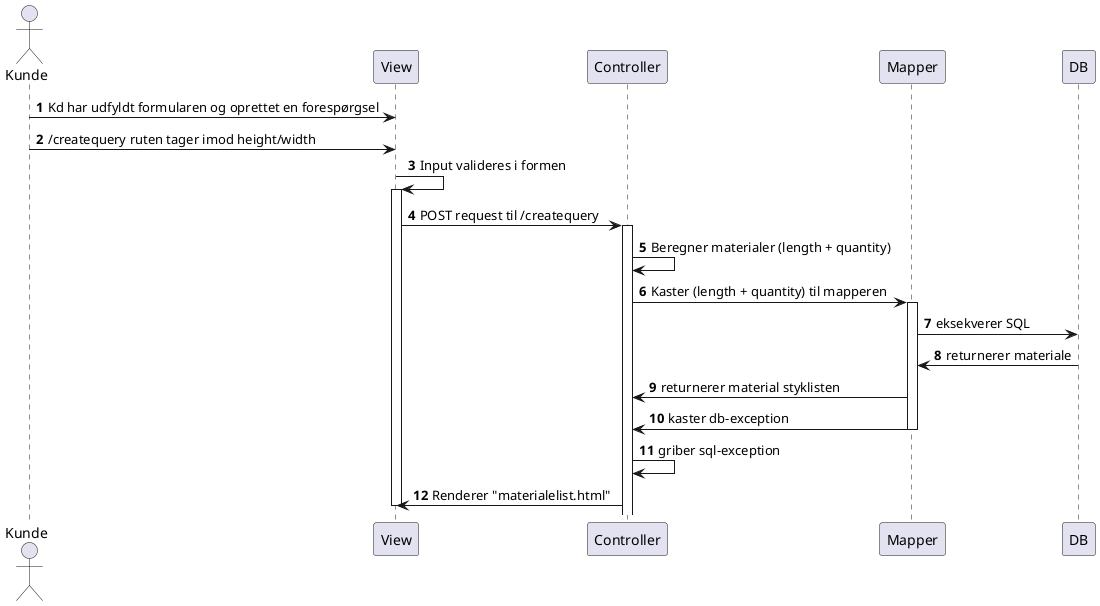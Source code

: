 @startuml
'https://plantuml.com/sequence-diagram

autonumber

Actor Kunde
participant View as V
participant Controller as C
participant Mapper as M
participant DB


Kunde -> V: Kd har udfyldt formularen og oprettet en forespørgsel
Kunde -> V: /createquery ruten tager imod height/width
V -> V: Input valideres i formen
activate V
V -> C: POST request til /createquery
activate C
C -> C: Beregner materialer (length + quantity)
C -> M: Kaster (length + quantity) til mapperen
activate M
M -> DB: eksekverer SQL
DB -> M: returnerer materiale
M -> C: returnerer material styklisten
M -> C: kaster db-exception
deactivate M
C -> C: griber sql-exception
C -> V: Renderer "materialelist.html"

deactivate V
@enduml